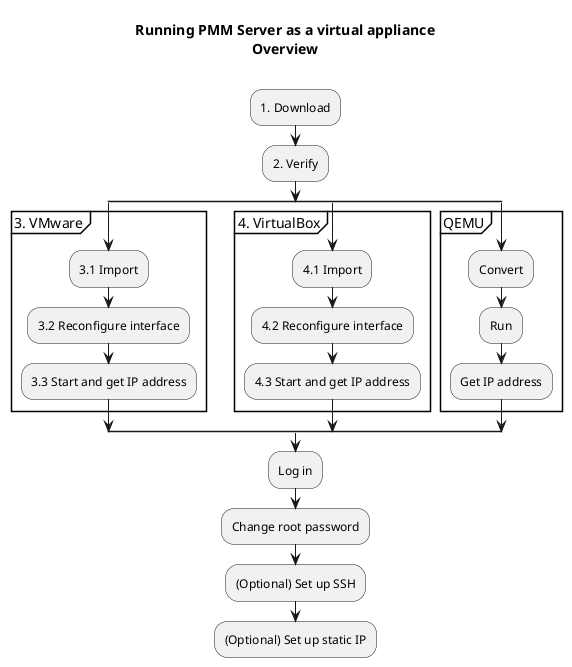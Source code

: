 ' Diagram showing sequence of tasks to set up Virtual Appliance
' Syntax: https://plantuml.com/activity-diagram-beta
' Icons: https://plantuml.com/openiconic
' Colour: https://plantuml.com/color
' Text: https://plantuml.com/creole

@startuml "setting-up_server_virtual-appliance"
title Running PMM Server as a virtual appliance\nOverview\n

:1. Download;
:2. Verify;

split
partition "3. VMware" {
	:3.1 Import;
	:3.2 Reconfigure interface;
	:3.3 Start and get IP address;
}

split again
partition "4. VirtualBox" {
	:4.1 Import;
	:4.2 Reconfigure interface;
	:4.3 Start and get IP address;
}

split again

partition QEMU {
:Convert;
:Run;
:Get IP address;
}


end split

:Log in;
:Change root password;

:(Optional) Set up SSH;
:(Optional) Set up static IP;

@enduml
